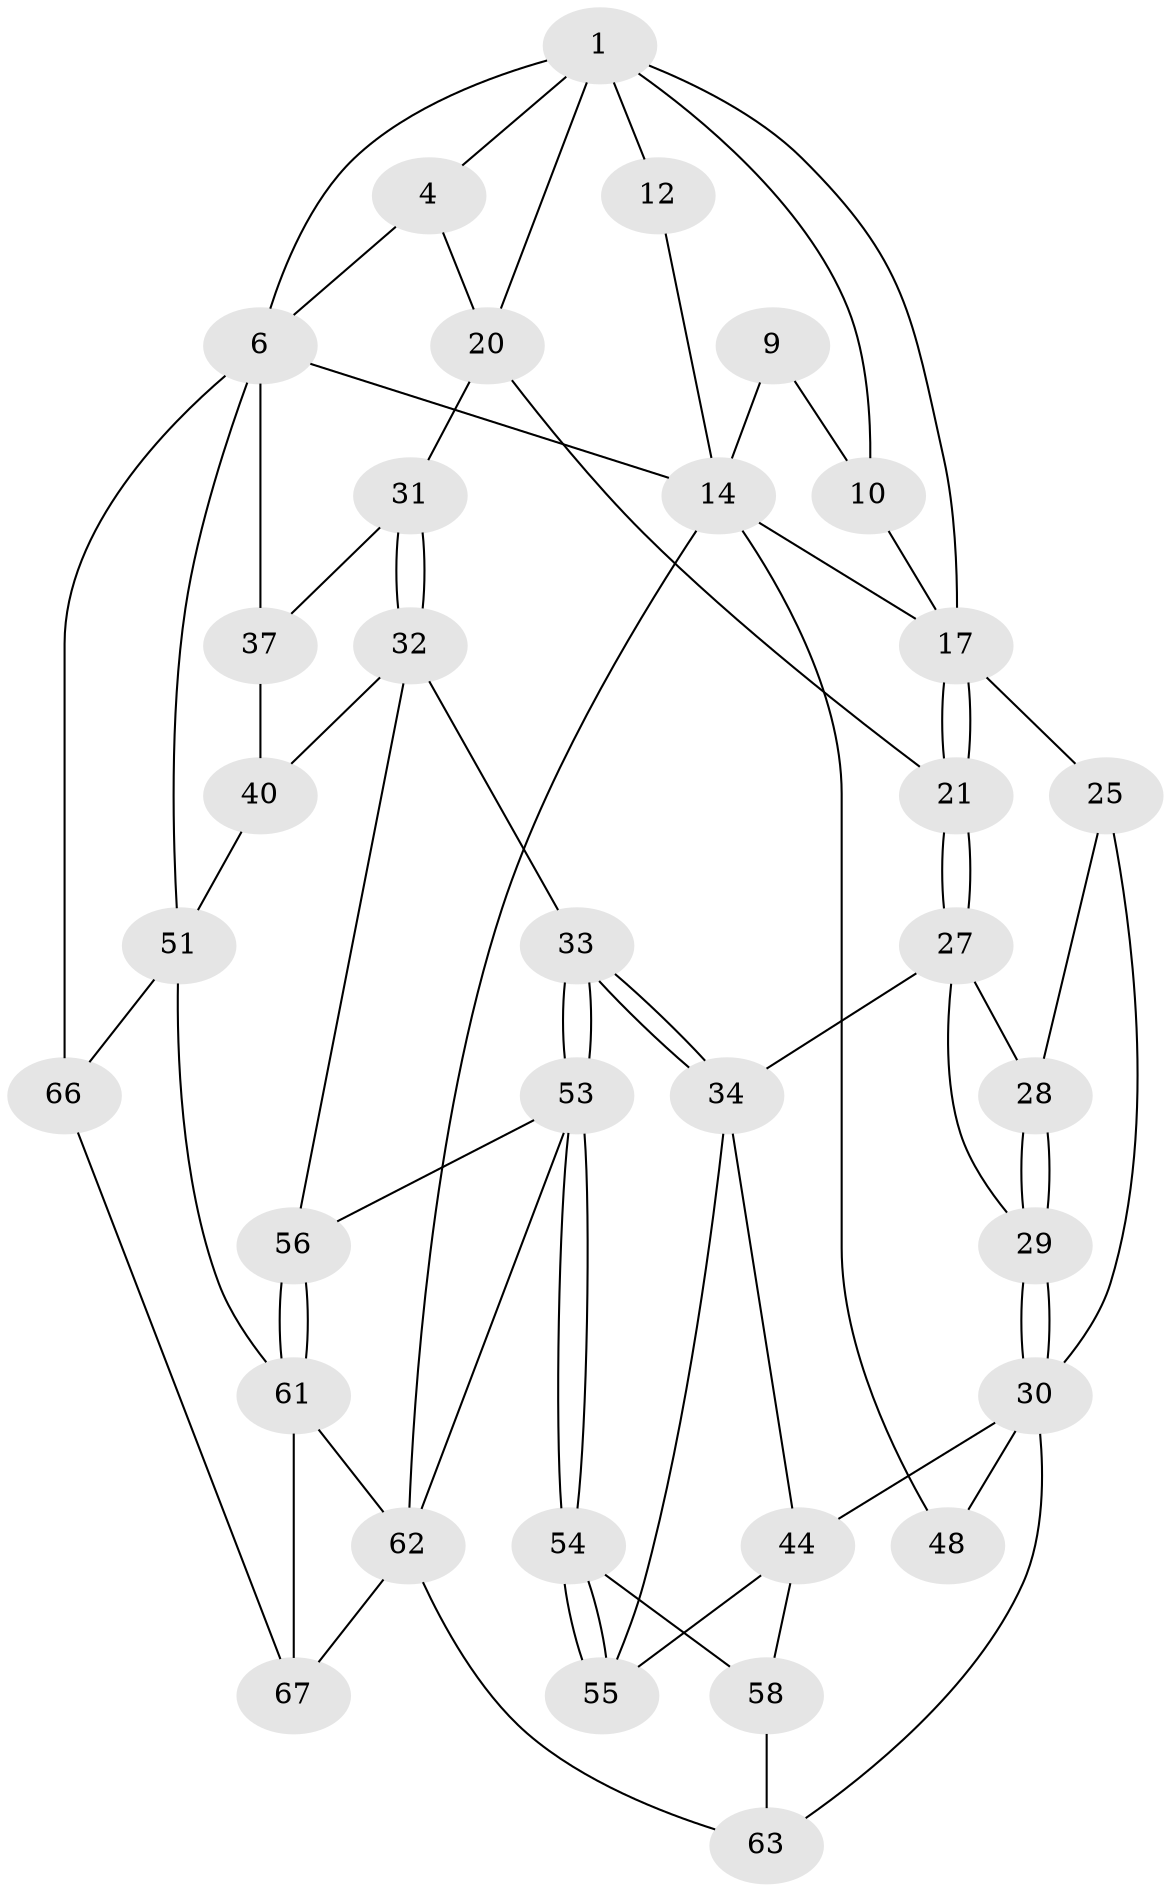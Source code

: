 // original degree distribution, {4: 0.20588235294117646, 5: 0.5441176470588235, 3: 0.04411764705882353, 6: 0.20588235294117646}
// Generated by graph-tools (version 1.1) at 2025/17/03/09/25 04:17:20]
// undirected, 34 vertices, 71 edges
graph export_dot {
graph [start="1"]
  node [color=gray90,style=filled];
  1 [pos="+0.775908330963339+0.01137495854773259",super="+2+5"];
  4 [pos="+0.7752671694705157+0.013111604715991376",super="+8"];
  6 [pos="+1+0",super="+7+50"];
  9 [pos="+0.3517986844423455+0",super="+13"];
  10 [pos="+0.3537036951141533+0",super="+16"];
  12 [pos="+0.3499068048786423+0"];
  14 [pos="+0+0.1075137848861005",super="+23+15"];
  17 [pos="+0.370022872918718+0.2565048428078232",super="+18"];
  20 [pos="+0.6228171803267406+0.3063169464596682",super="+24"];
  21 [pos="+0.5131312476781519+0.34032169512386995"];
  25 [pos="+0.28207474592196824+0.3421325031339833",super="+26"];
  27 [pos="+0.39852220728215854+0.44329895097256145",super="+35"];
  28 [pos="+0.31126662462901133+0.38591987713877224"];
  29 [pos="+0.19213168312434897+0.529970615467427"];
  30 [pos="+0.1885175083181274+0.5308934443216831",super="+46"];
  31 [pos="+0.6905809007888356+0.3595913140503232"];
  32 [pos="+0.6498848739602588+0.5604895428830607",super="+41"];
  33 [pos="+0.4971213318123771+0.5983634738850819"];
  34 [pos="+0.46063384927981255+0.5807461242332758",super="+42"];
  37 [pos="+0.8732377132829586+0.4901024599222191",super="+39"];
  40 [pos="+0.7297442635536167+0.6728477248902943"];
  44 [pos="+0.3033686418888057+0.687859225752487",super="+45"];
  48 [pos="+0+1"];
  51 [pos="+1+1",super="+59"];
  53 [pos="+0.4841006602323073+0.7449046458138137",super="+57"];
  54 [pos="+0.46538389007304587+0.7496030458882516"];
  55 [pos="+0.40104558456622247+0.7133198776865263"];
  56 [pos="+0.606347159464179+0.819796208098001"];
  58 [pos="+0.4167076243356747+0.7796701099899452"];
  61 [pos="+0.6146505793194514+0.8454191038044967",super="+64"];
  62 [pos="+0.43537903657059884+0.911123021437067",super="+65"];
  63 [pos="+0.40501033266013925+0.8639531732827882"];
  66 [pos="+0.7132219883066686+1"];
  67 [pos="+0.591346406837094+1"];
  1 -- 17;
  1 -- 4;
  1 -- 20;
  1 -- 10;
  1 -- 12;
  1 -- 6;
  4 -- 20;
  4 -- 6;
  6 -- 51 [weight=2];
  6 -- 37 [weight=2];
  6 -- 66;
  6 -- 14 [weight=2];
  9 -- 10 [weight=2];
  9 -- 14;
  10 -- 17;
  12 -- 14;
  14 -- 48 [weight=2];
  14 -- 17;
  14 -- 62;
  17 -- 21;
  17 -- 21;
  17 -- 25 [weight=2];
  20 -- 21;
  20 -- 31;
  21 -- 27;
  21 -- 27;
  25 -- 28;
  25 -- 30;
  27 -- 28;
  27 -- 34 [weight=2];
  27 -- 29;
  28 -- 29;
  28 -- 29;
  29 -- 30;
  29 -- 30;
  30 -- 48;
  30 -- 44;
  30 -- 63;
  31 -- 32;
  31 -- 32;
  31 -- 37;
  32 -- 33;
  32 -- 40;
  32 -- 56;
  33 -- 34;
  33 -- 34;
  33 -- 53;
  33 -- 53;
  34 -- 44;
  34 -- 55;
  37 -- 40;
  40 -- 51;
  44 -- 55;
  44 -- 58;
  51 -- 66;
  51 -- 61;
  53 -- 54;
  53 -- 54;
  53 -- 56;
  53 -- 62;
  54 -- 55;
  54 -- 55;
  54 -- 58;
  56 -- 61;
  56 -- 61;
  58 -- 63;
  61 -- 67;
  61 -- 62;
  62 -- 63;
  62 -- 67;
  66 -- 67;
}
